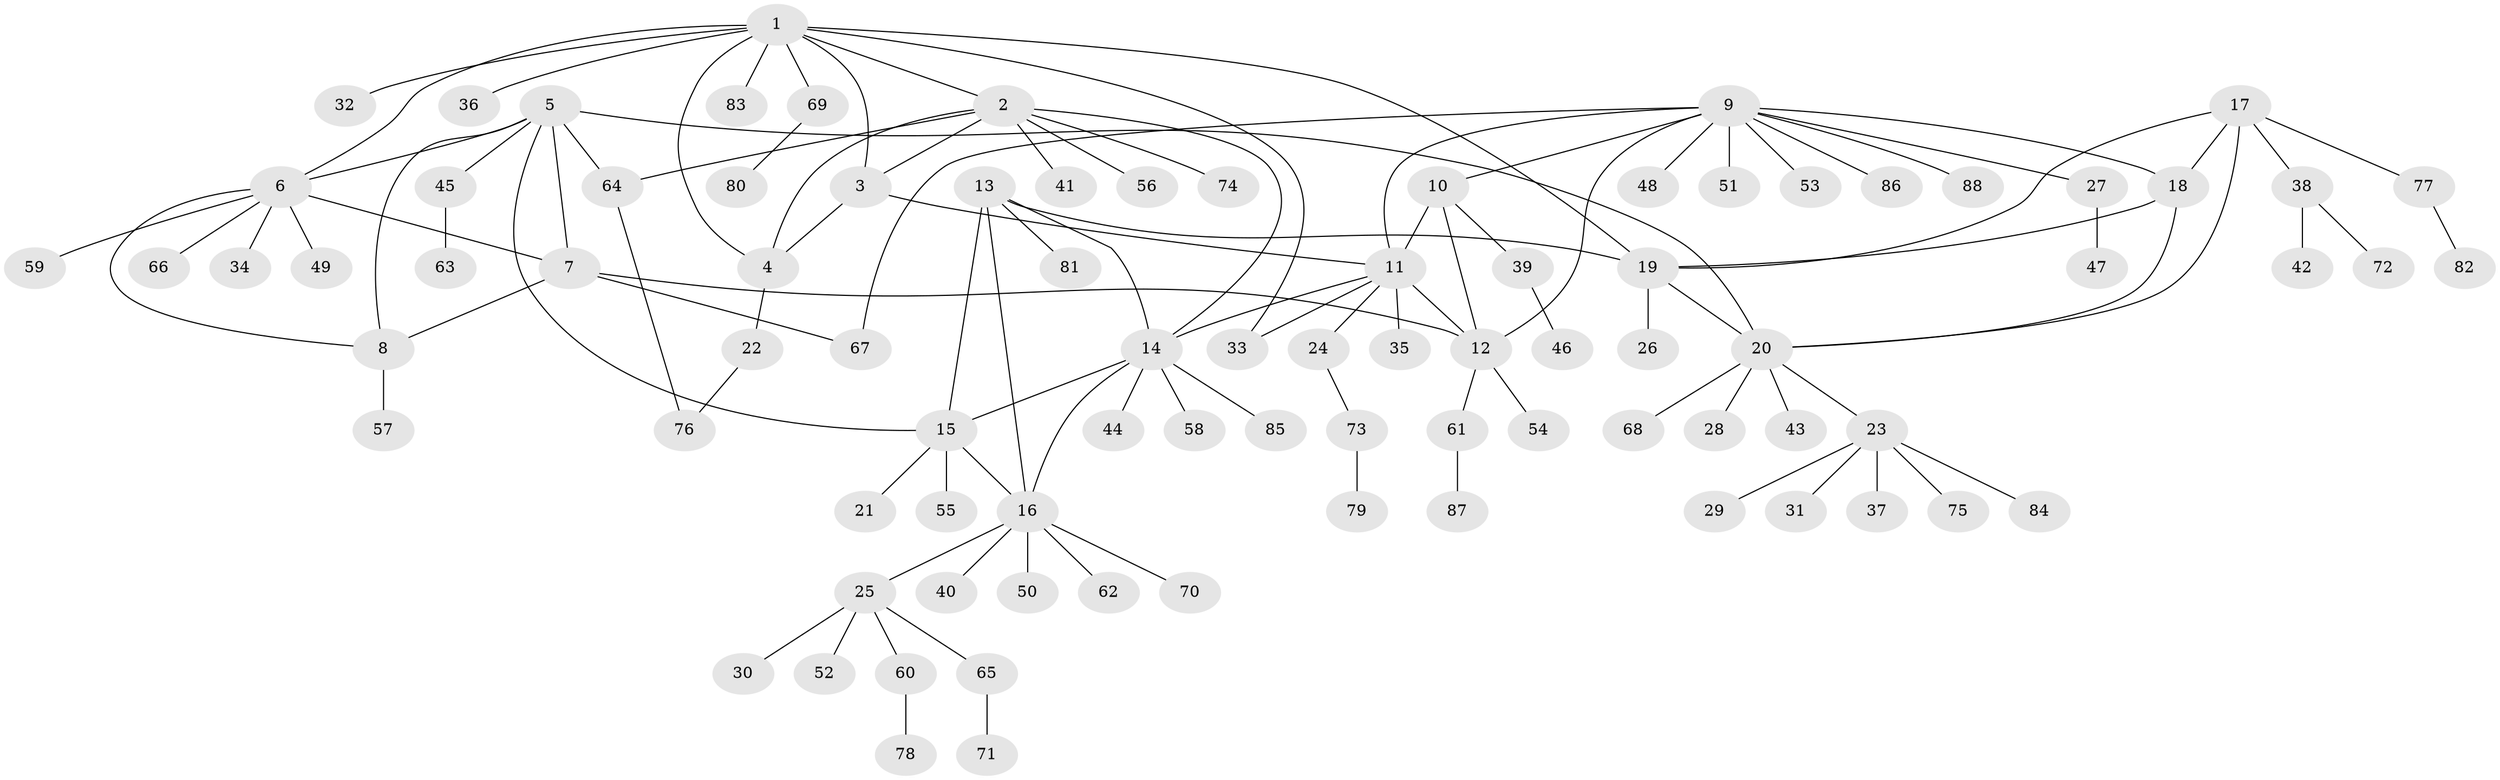 // Generated by graph-tools (version 1.1) at 2025/26/03/09/25 03:26:43]
// undirected, 88 vertices, 112 edges
graph export_dot {
graph [start="1"]
  node [color=gray90,style=filled];
  1;
  2;
  3;
  4;
  5;
  6;
  7;
  8;
  9;
  10;
  11;
  12;
  13;
  14;
  15;
  16;
  17;
  18;
  19;
  20;
  21;
  22;
  23;
  24;
  25;
  26;
  27;
  28;
  29;
  30;
  31;
  32;
  33;
  34;
  35;
  36;
  37;
  38;
  39;
  40;
  41;
  42;
  43;
  44;
  45;
  46;
  47;
  48;
  49;
  50;
  51;
  52;
  53;
  54;
  55;
  56;
  57;
  58;
  59;
  60;
  61;
  62;
  63;
  64;
  65;
  66;
  67;
  68;
  69;
  70;
  71;
  72;
  73;
  74;
  75;
  76;
  77;
  78;
  79;
  80;
  81;
  82;
  83;
  84;
  85;
  86;
  87;
  88;
  1 -- 2;
  1 -- 3;
  1 -- 4;
  1 -- 6;
  1 -- 19;
  1 -- 32;
  1 -- 33;
  1 -- 36;
  1 -- 69;
  1 -- 83;
  2 -- 3;
  2 -- 4;
  2 -- 14;
  2 -- 41;
  2 -- 56;
  2 -- 64;
  2 -- 74;
  3 -- 4;
  3 -- 11;
  4 -- 22;
  5 -- 6;
  5 -- 7;
  5 -- 8;
  5 -- 15;
  5 -- 20;
  5 -- 45;
  5 -- 64;
  6 -- 7;
  6 -- 8;
  6 -- 34;
  6 -- 49;
  6 -- 59;
  6 -- 66;
  7 -- 8;
  7 -- 12;
  7 -- 67;
  8 -- 57;
  9 -- 10;
  9 -- 11;
  9 -- 12;
  9 -- 18;
  9 -- 27;
  9 -- 48;
  9 -- 51;
  9 -- 53;
  9 -- 67;
  9 -- 86;
  9 -- 88;
  10 -- 11;
  10 -- 12;
  10 -- 39;
  11 -- 12;
  11 -- 14;
  11 -- 24;
  11 -- 33;
  11 -- 35;
  12 -- 54;
  12 -- 61;
  13 -- 14;
  13 -- 15;
  13 -- 16;
  13 -- 19;
  13 -- 81;
  14 -- 15;
  14 -- 16;
  14 -- 44;
  14 -- 58;
  14 -- 85;
  15 -- 16;
  15 -- 21;
  15 -- 55;
  16 -- 25;
  16 -- 40;
  16 -- 50;
  16 -- 62;
  16 -- 70;
  17 -- 18;
  17 -- 19;
  17 -- 20;
  17 -- 38;
  17 -- 77;
  18 -- 19;
  18 -- 20;
  19 -- 20;
  19 -- 26;
  20 -- 23;
  20 -- 28;
  20 -- 43;
  20 -- 68;
  22 -- 76;
  23 -- 29;
  23 -- 31;
  23 -- 37;
  23 -- 75;
  23 -- 84;
  24 -- 73;
  25 -- 30;
  25 -- 52;
  25 -- 60;
  25 -- 65;
  27 -- 47;
  38 -- 42;
  38 -- 72;
  39 -- 46;
  45 -- 63;
  60 -- 78;
  61 -- 87;
  64 -- 76;
  65 -- 71;
  69 -- 80;
  73 -- 79;
  77 -- 82;
}
